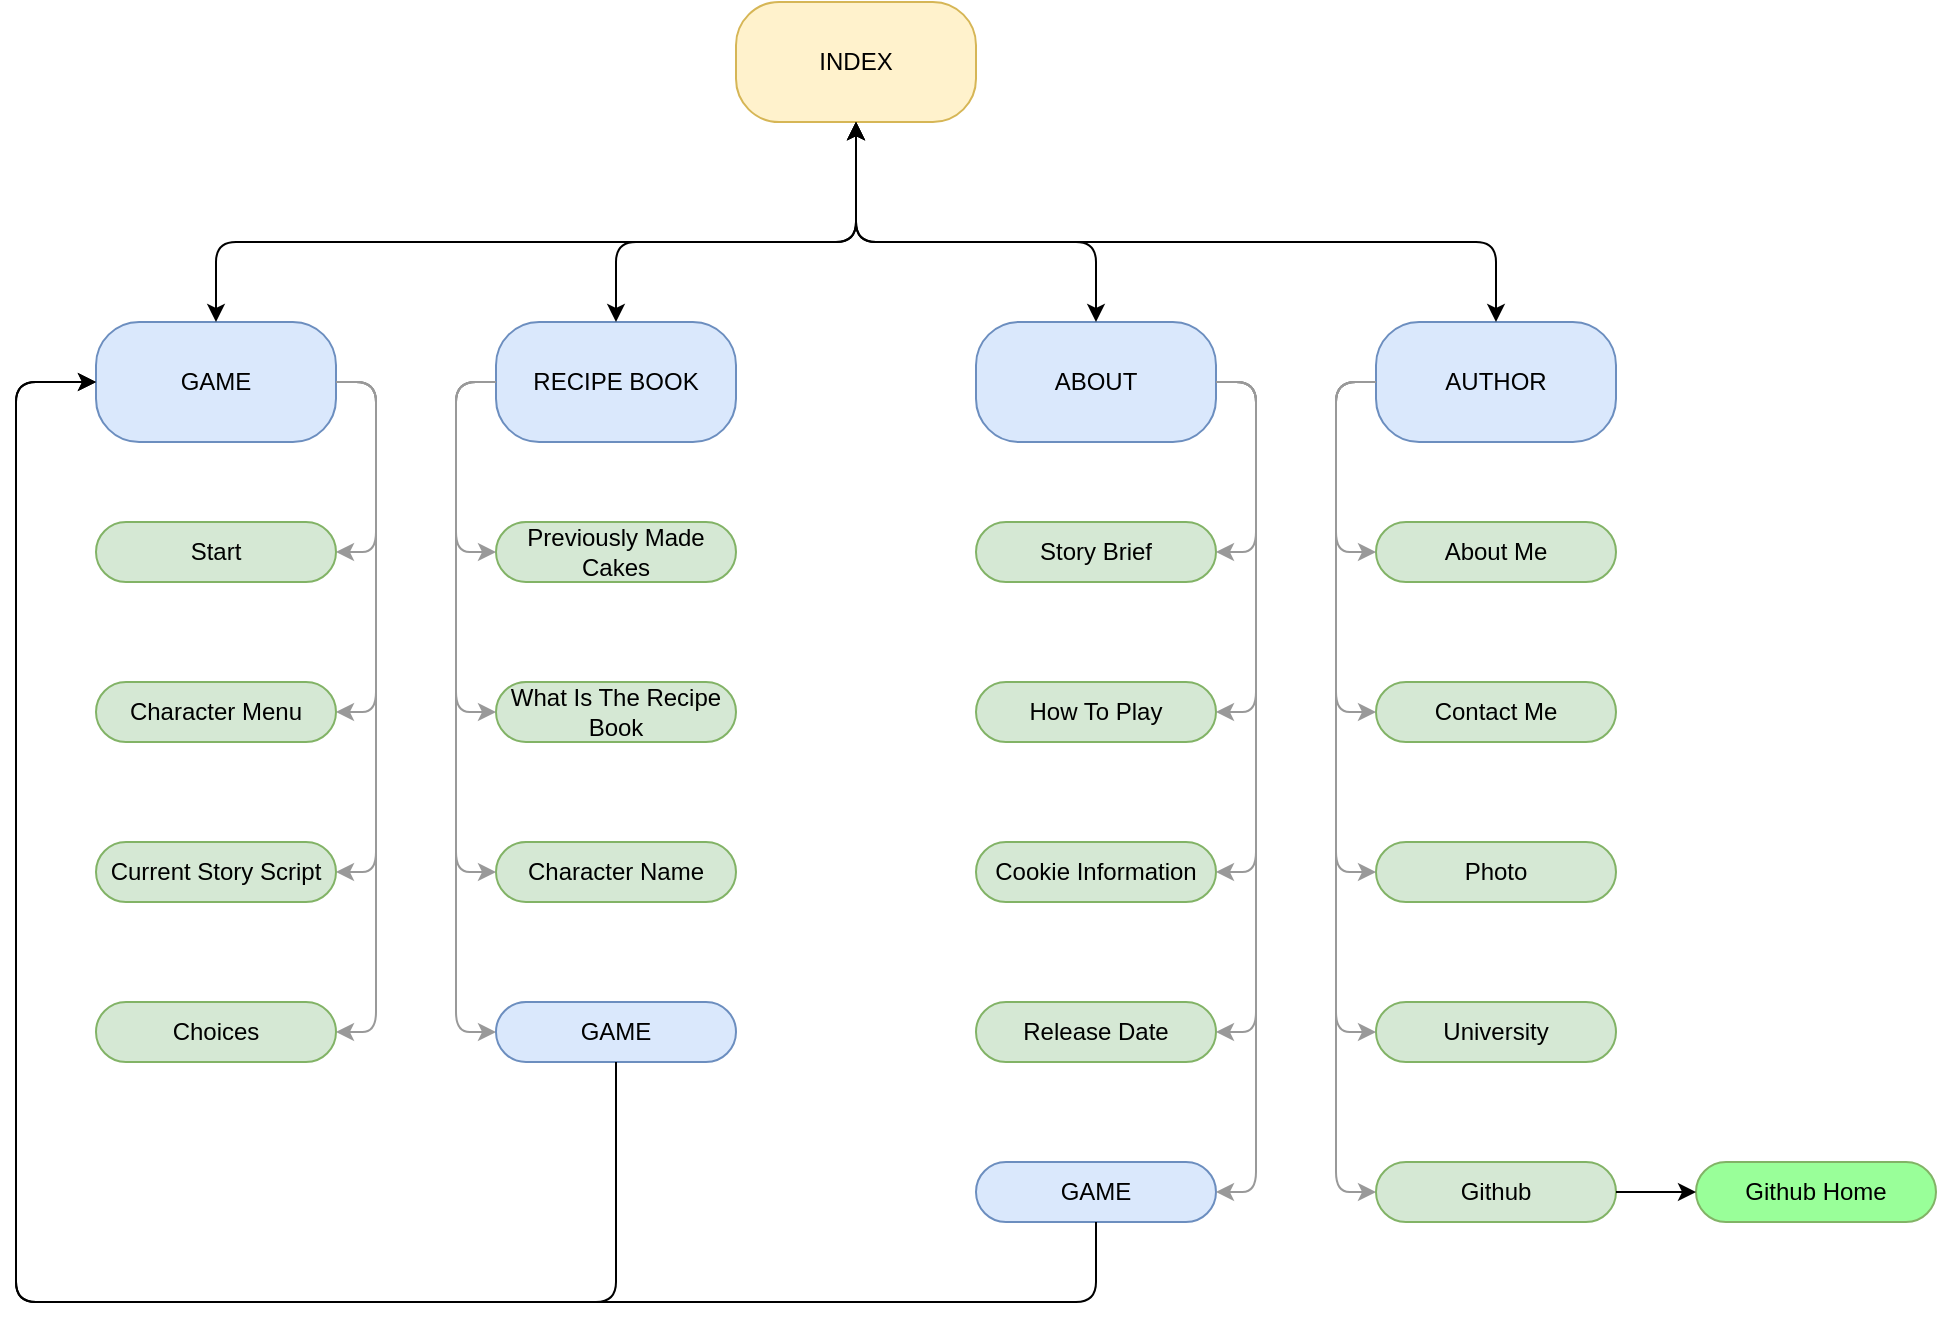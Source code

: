 <mxfile version="12.7.9" type="device"><diagram id="u2szNsqE5fQsojVbNZ2O" name="Page-1"><mxGraphModel dx="1621" dy="779" grid="1" gridSize="10" guides="1" tooltips="1" connect="1" arrows="1" fold="1" page="1" pageScale="1" pageWidth="827" pageHeight="1169" math="0" shadow="0"><root><mxCell id="0"/><mxCell id="1" parent="0"/><mxCell id="ECWtCX4Wl6fWRweBpc6u-20" value="INDEX" style="rounded=1;whiteSpace=wrap;html=1;arcSize=36;fillColor=#fff2cc;strokeColor=#d6b656;" vertex="1" parent="1"><mxGeometry x="600" y="80" width="120" height="60" as="geometry"/></mxCell><mxCell id="ECWtCX4Wl6fWRweBpc6u-21" value="GAME" style="rounded=1;whiteSpace=wrap;html=1;arcSize=36;fillColor=#dae8fc;strokeColor=#6c8ebf;" vertex="1" parent="1"><mxGeometry x="280" y="240" width="120" height="60" as="geometry"/></mxCell><mxCell id="ECWtCX4Wl6fWRweBpc6u-22" value="RECIPE BOOK" style="rounded=1;whiteSpace=wrap;html=1;arcSize=36;fillColor=#dae8fc;strokeColor=#6c8ebf;" vertex="1" parent="1"><mxGeometry x="480" y="240" width="120" height="60" as="geometry"/></mxCell><mxCell id="ECWtCX4Wl6fWRweBpc6u-23" value="AUTHOR" style="rounded=1;whiteSpace=wrap;html=1;arcSize=36;fillColor=#dae8fc;strokeColor=#6c8ebf;" vertex="1" parent="1"><mxGeometry x="920" y="240" width="120" height="60" as="geometry"/></mxCell><mxCell id="ECWtCX4Wl6fWRweBpc6u-24" value="ABOUT" style="rounded=1;whiteSpace=wrap;html=1;arcSize=36;fillColor=#dae8fc;strokeColor=#6c8ebf;" vertex="1" parent="1"><mxGeometry x="720" y="240" width="120" height="60" as="geometry"/></mxCell><mxCell id="ECWtCX4Wl6fWRweBpc6u-25" value="" style="endArrow=classic;html=1;entryX=0.5;entryY=1;entryDx=0;entryDy=0;exitX=0.5;exitY=0;exitDx=0;exitDy=0;endFill=1;startArrow=classic;startFill=1;" edge="1" parent="1" source="ECWtCX4Wl6fWRweBpc6u-21" target="ECWtCX4Wl6fWRweBpc6u-20"><mxGeometry width="50" height="50" relative="1" as="geometry"><mxPoint x="570" y="290" as="sourcePoint"/><mxPoint x="620" y="140" as="targetPoint"/><Array as="points"><mxPoint x="340" y="200"/><mxPoint x="380" y="200"/><mxPoint x="660" y="200"/></Array></mxGeometry></mxCell><mxCell id="ECWtCX4Wl6fWRweBpc6u-26" value="" style="endArrow=classic;html=1;entryX=0.5;entryY=1;entryDx=0;entryDy=0;exitX=0.5;exitY=0;exitDx=0;exitDy=0;startArrow=classic;startFill=1;endFill=1;" edge="1" parent="1" source="ECWtCX4Wl6fWRweBpc6u-22" target="ECWtCX4Wl6fWRweBpc6u-20"><mxGeometry width="50" height="50" relative="1" as="geometry"><mxPoint x="570" y="290" as="sourcePoint"/><mxPoint x="620" y="140" as="targetPoint"/><Array as="points"><mxPoint x="540" y="200"/><mxPoint x="620" y="200"/><mxPoint x="660" y="200"/><mxPoint x="660" y="180"/></Array></mxGeometry></mxCell><mxCell id="ECWtCX4Wl6fWRweBpc6u-27" value="" style="endArrow=classic;html=1;entryX=0.5;entryY=1;entryDx=0;entryDy=0;exitX=0.5;exitY=0;exitDx=0;exitDy=0;startArrow=classic;startFill=1;endFill=1;" edge="1" parent="1" source="ECWtCX4Wl6fWRweBpc6u-24" target="ECWtCX4Wl6fWRweBpc6u-20"><mxGeometry width="50" height="50" relative="1" as="geometry"><mxPoint x="610" y="290" as="sourcePoint"/><mxPoint x="660" y="240" as="targetPoint"/><Array as="points"><mxPoint x="780" y="200"/><mxPoint x="740" y="200"/><mxPoint x="660" y="200"/></Array></mxGeometry></mxCell><mxCell id="ECWtCX4Wl6fWRweBpc6u-28" value="" style="endArrow=classic;html=1;entryX=0.5;entryY=1;entryDx=0;entryDy=0;exitX=0.5;exitY=0;exitDx=0;exitDy=0;startArrow=classic;startFill=1;endFill=1;" edge="1" parent="1" source="ECWtCX4Wl6fWRweBpc6u-23" target="ECWtCX4Wl6fWRweBpc6u-20"><mxGeometry width="50" height="50" relative="1" as="geometry"><mxPoint x="750" y="250" as="sourcePoint"/><mxPoint x="670" y="150" as="targetPoint"/><Array as="points"><mxPoint x="980" y="200"/><mxPoint x="900" y="200"/><mxPoint x="660" y="200"/></Array></mxGeometry></mxCell><mxCell id="ECWtCX4Wl6fWRweBpc6u-32" value="About Me" style="rounded=1;whiteSpace=wrap;html=1;arcSize=50;glass=0;fillColor=#d5e8d4;strokeColor=#82b366;" vertex="1" parent="1"><mxGeometry x="920" y="340" width="120" height="30" as="geometry"/></mxCell><mxCell id="ECWtCX4Wl6fWRweBpc6u-33" value="Contact Me" style="rounded=1;whiteSpace=wrap;html=1;arcSize=50;fillColor=#d5e8d4;strokeColor=#82b366;" vertex="1" parent="1"><mxGeometry x="920" y="420" width="120" height="30" as="geometry"/></mxCell><mxCell id="ECWtCX4Wl6fWRweBpc6u-34" value="Photo" style="rounded=1;whiteSpace=wrap;html=1;arcSize=50;fillColor=#d5e8d4;strokeColor=#82b366;" vertex="1" parent="1"><mxGeometry x="920" y="500" width="120" height="30" as="geometry"/></mxCell><mxCell id="ECWtCX4Wl6fWRweBpc6u-38" value="" style="endArrow=classic;html=1;exitX=0;exitY=0.5;exitDx=0;exitDy=0;entryX=0;entryY=0.5;entryDx=0;entryDy=0;fillColor=#f5f5f5;strokeColor=#999999;" edge="1" parent="1" source="ECWtCX4Wl6fWRweBpc6u-23" target="ECWtCX4Wl6fWRweBpc6u-42"><mxGeometry width="50" height="50" relative="1" as="geometry"><mxPoint x="1050" y="330" as="sourcePoint"/><mxPoint x="1100" y="280" as="targetPoint"/><Array as="points"><mxPoint x="900" y="270"/><mxPoint x="900" y="675"/></Array></mxGeometry></mxCell><mxCell id="ECWtCX4Wl6fWRweBpc6u-41" value="University" style="rounded=1;whiteSpace=wrap;html=1;arcSize=50;glass=0;fillColor=#d5e8d4;strokeColor=#82b366;" vertex="1" parent="1"><mxGeometry x="920" y="580" width="120" height="30" as="geometry"/></mxCell><mxCell id="ECWtCX4Wl6fWRweBpc6u-42" value="Github" style="rounded=1;whiteSpace=wrap;html=1;arcSize=50;fillColor=#d5e8d4;strokeColor=#82b366;" vertex="1" parent="1"><mxGeometry x="920" y="660" width="120" height="30" as="geometry"/></mxCell><mxCell id="ECWtCX4Wl6fWRweBpc6u-77" value="" style="endArrow=classic;html=1;exitX=0;exitY=0.5;exitDx=0;exitDy=0;entryX=0;entryY=0.5;entryDx=0;entryDy=0;fillColor=#f5f5f5;strokeColor=#999999;" edge="1" parent="1" target="ECWtCX4Wl6fWRweBpc6u-41"><mxGeometry width="50" height="50" relative="1" as="geometry"><mxPoint x="920" y="270" as="sourcePoint"/><mxPoint x="920" y="675" as="targetPoint"/><Array as="points"><mxPoint x="900" y="270"/><mxPoint x="900" y="595"/></Array></mxGeometry></mxCell><mxCell id="ECWtCX4Wl6fWRweBpc6u-78" value="" style="endArrow=classic;html=1;exitX=0;exitY=0.5;exitDx=0;exitDy=0;entryX=0;entryY=0.5;entryDx=0;entryDy=0;fillColor=#f5f5f5;strokeColor=#999999;" edge="1" parent="1" target="ECWtCX4Wl6fWRweBpc6u-34"><mxGeometry width="50" height="50" relative="1" as="geometry"><mxPoint x="920" y="270" as="sourcePoint"/><mxPoint x="920" y="675" as="targetPoint"/><Array as="points"><mxPoint x="900" y="270"/><mxPoint x="900" y="515"/></Array></mxGeometry></mxCell><mxCell id="ECWtCX4Wl6fWRweBpc6u-79" value="" style="endArrow=classic;html=1;exitX=0;exitY=0.5;exitDx=0;exitDy=0;entryX=0;entryY=0.5;entryDx=0;entryDy=0;fillColor=#f5f5f5;strokeColor=#999999;" edge="1" parent="1" target="ECWtCX4Wl6fWRweBpc6u-33"><mxGeometry width="50" height="50" relative="1" as="geometry"><mxPoint x="920" y="270" as="sourcePoint"/><mxPoint x="920" y="515" as="targetPoint"/><Array as="points"><mxPoint x="900" y="270"/><mxPoint x="900" y="435"/></Array></mxGeometry></mxCell><mxCell id="ECWtCX4Wl6fWRweBpc6u-80" value="" style="endArrow=classic;html=1;exitX=0;exitY=0.5;exitDx=0;exitDy=0;entryX=0;entryY=0.5;entryDx=0;entryDy=0;fillColor=#f5f5f5;strokeColor=#999999;" edge="1" parent="1" target="ECWtCX4Wl6fWRweBpc6u-32"><mxGeometry width="50" height="50" relative="1" as="geometry"><mxPoint x="920" y="270" as="sourcePoint"/><mxPoint x="920" y="515" as="targetPoint"/><Array as="points"><mxPoint x="900" y="270"/><mxPoint x="900" y="355"/></Array></mxGeometry></mxCell><mxCell id="ECWtCX4Wl6fWRweBpc6u-81" value="Previously Made Cakes" style="rounded=1;whiteSpace=wrap;html=1;arcSize=50;glass=0;fillColor=#d5e8d4;strokeColor=#82b366;" vertex="1" parent="1"><mxGeometry x="480" y="340" width="120" height="30" as="geometry"/></mxCell><mxCell id="ECWtCX4Wl6fWRweBpc6u-82" value="What Is The Recipe Book" style="rounded=1;whiteSpace=wrap;html=1;arcSize=50;fillColor=#d5e8d4;strokeColor=#82b366;" vertex="1" parent="1"><mxGeometry x="480" y="420" width="120" height="30" as="geometry"/></mxCell><mxCell id="ECWtCX4Wl6fWRweBpc6u-83" value="Character Name" style="rounded=1;whiteSpace=wrap;html=1;arcSize=50;fillColor=#d5e8d4;strokeColor=#82b366;" vertex="1" parent="1"><mxGeometry x="480" y="500" width="120" height="30" as="geometry"/></mxCell><mxCell id="ECWtCX4Wl6fWRweBpc6u-84" value="" style="endArrow=classic;html=1;exitX=0;exitY=0.5;exitDx=0;exitDy=0;entryX=0;entryY=0.5;entryDx=0;entryDy=0;fillColor=#f5f5f5;strokeColor=#999999;" edge="1" parent="1" target="ECWtCX4Wl6fWRweBpc6u-86"><mxGeometry width="50" height="50" relative="1" as="geometry"><mxPoint x="480" y="270" as="sourcePoint"/><mxPoint x="660" y="280" as="targetPoint"/><Array as="points"><mxPoint x="460" y="270"/><mxPoint x="460" y="595"/></Array></mxGeometry></mxCell><mxCell id="ECWtCX4Wl6fWRweBpc6u-86" value="GAME" style="rounded=1;whiteSpace=wrap;html=1;arcSize=50;fillColor=#dae8fc;strokeColor=#6c8ebf;" vertex="1" parent="1"><mxGeometry x="480" y="580" width="120" height="30" as="geometry"/></mxCell><mxCell id="ECWtCX4Wl6fWRweBpc6u-88" value="" style="endArrow=classic;html=1;exitX=0;exitY=0.5;exitDx=0;exitDy=0;entryX=0;entryY=0.5;entryDx=0;entryDy=0;fillColor=#f5f5f5;strokeColor=#999999;" edge="1" parent="1" target="ECWtCX4Wl6fWRweBpc6u-83"><mxGeometry width="50" height="50" relative="1" as="geometry"><mxPoint x="480" y="270" as="sourcePoint"/><mxPoint x="480" y="675" as="targetPoint"/><Array as="points"><mxPoint x="460" y="270"/><mxPoint x="460" y="515"/></Array></mxGeometry></mxCell><mxCell id="ECWtCX4Wl6fWRweBpc6u-89" value="" style="endArrow=classic;html=1;exitX=0;exitY=0.5;exitDx=0;exitDy=0;entryX=0;entryY=0.5;entryDx=0;entryDy=0;fillColor=#f5f5f5;strokeColor=#999999;" edge="1" parent="1" target="ECWtCX4Wl6fWRweBpc6u-82"><mxGeometry width="50" height="50" relative="1" as="geometry"><mxPoint x="480" y="270" as="sourcePoint"/><mxPoint x="480" y="515" as="targetPoint"/><Array as="points"><mxPoint x="460" y="270"/><mxPoint x="460" y="435"/></Array></mxGeometry></mxCell><mxCell id="ECWtCX4Wl6fWRweBpc6u-90" value="" style="endArrow=classic;html=1;exitX=0;exitY=0.5;exitDx=0;exitDy=0;entryX=0;entryY=0.5;entryDx=0;entryDy=0;fillColor=#f5f5f5;strokeColor=#999999;" edge="1" parent="1" target="ECWtCX4Wl6fWRweBpc6u-81"><mxGeometry width="50" height="50" relative="1" as="geometry"><mxPoint x="480" y="270" as="sourcePoint"/><mxPoint x="480" y="515" as="targetPoint"/><Array as="points"><mxPoint x="460" y="270"/><mxPoint x="460" y="355"/></Array></mxGeometry></mxCell><mxCell id="ECWtCX4Wl6fWRweBpc6u-91" value="Story Brief" style="rounded=1;whiteSpace=wrap;html=1;arcSize=50;glass=0;fillColor=#d5e8d4;strokeColor=#82b366;" vertex="1" parent="1"><mxGeometry x="720" y="340" width="120" height="30" as="geometry"/></mxCell><mxCell id="ECWtCX4Wl6fWRweBpc6u-92" value="How To Play" style="rounded=1;whiteSpace=wrap;html=1;arcSize=50;fillColor=#d5e8d4;strokeColor=#82b366;" vertex="1" parent="1"><mxGeometry x="720" y="420" width="120" height="30" as="geometry"/></mxCell><mxCell id="ECWtCX4Wl6fWRweBpc6u-93" value="Cookie Information" style="rounded=1;whiteSpace=wrap;html=1;arcSize=50;fillColor=#d5e8d4;strokeColor=#82b366;" vertex="1" parent="1"><mxGeometry x="720" y="500" width="120" height="30" as="geometry"/></mxCell><mxCell id="ECWtCX4Wl6fWRweBpc6u-94" value="Release Date" style="rounded=1;whiteSpace=wrap;html=1;arcSize=50;glass=0;fillColor=#d5e8d4;strokeColor=#82b366;" vertex="1" parent="1"><mxGeometry x="720" y="580" width="120" height="30" as="geometry"/></mxCell><mxCell id="ECWtCX4Wl6fWRweBpc6u-127" value="" style="endArrow=classic;html=1;exitX=1;exitY=0.5;exitDx=0;exitDy=0;entryX=1;entryY=0.5;entryDx=0;entryDy=0;fillColor=#f5f5f5;strokeColor=#999999;" edge="1" parent="1" target="ECWtCX4Wl6fWRweBpc6u-94"><mxGeometry width="50" height="50" relative="1" as="geometry"><mxPoint x="840" y="270" as="sourcePoint"/><mxPoint x="840" y="675" as="targetPoint"/><Array as="points"><mxPoint x="860" y="270"/><mxPoint x="860" y="595"/></Array></mxGeometry></mxCell><mxCell id="ECWtCX4Wl6fWRweBpc6u-128" value="" style="endArrow=classic;html=1;exitX=1;exitY=0.5;exitDx=0;exitDy=0;entryX=1;entryY=0.5;entryDx=0;entryDy=0;fillColor=#f5f5f5;strokeColor=#999999;" edge="1" parent="1" source="ECWtCX4Wl6fWRweBpc6u-24" target="ECWtCX4Wl6fWRweBpc6u-93"><mxGeometry width="50" height="50" relative="1" as="geometry"><mxPoint x="840" y="272.5" as="sourcePoint"/><mxPoint x="840" y="597.5" as="targetPoint"/><Array as="points"><mxPoint x="860" y="270"/><mxPoint x="860" y="515"/></Array></mxGeometry></mxCell><mxCell id="ECWtCX4Wl6fWRweBpc6u-129" value="" style="endArrow=classic;html=1;exitX=1;exitY=0.5;exitDx=0;exitDy=0;entryX=1;entryY=0.5;entryDx=0;entryDy=0;fillColor=#f5f5f5;strokeColor=#999999;" edge="1" parent="1" target="ECWtCX4Wl6fWRweBpc6u-92"><mxGeometry width="50" height="50" relative="1" as="geometry"><mxPoint x="840" y="270" as="sourcePoint"/><mxPoint x="840" y="512.5" as="targetPoint"/><Array as="points"><mxPoint x="860" y="270"/><mxPoint x="860" y="435"/></Array></mxGeometry></mxCell><mxCell id="ECWtCX4Wl6fWRweBpc6u-133" value="" style="endArrow=classic;html=1;exitX=1;exitY=0.5;exitDx=0;exitDy=0;entryX=1;entryY=0.5;entryDx=0;entryDy=0;fillColor=#f5f5f5;strokeColor=#999999;" edge="1" parent="1" target="ECWtCX4Wl6fWRweBpc6u-91"><mxGeometry width="50" height="50" relative="1" as="geometry"><mxPoint x="840" y="270" as="sourcePoint"/><mxPoint x="840" y="435" as="targetPoint"/><Array as="points"><mxPoint x="860" y="270"/><mxPoint x="860" y="355"/></Array></mxGeometry></mxCell><mxCell id="ECWtCX4Wl6fWRweBpc6u-135" value="" style="endArrow=classic;html=1;exitX=1;exitY=0.5;exitDx=0;exitDy=0;entryX=1;entryY=0.5;entryDx=0;entryDy=0;fillColor=#f5f5f5;strokeColor=#999999;" edge="1" parent="1"><mxGeometry width="50" height="50" relative="1" as="geometry"><mxPoint x="400" y="270" as="sourcePoint"/><mxPoint x="400" y="595" as="targetPoint"/><Array as="points"><mxPoint x="420" y="270"/><mxPoint x="420" y="595"/></Array></mxGeometry></mxCell><mxCell id="ECWtCX4Wl6fWRweBpc6u-136" value="" style="endArrow=classic;html=1;exitX=1;exitY=0.5;exitDx=0;exitDy=0;entryX=1;entryY=0.5;entryDx=0;entryDy=0;fillColor=#f5f5f5;strokeColor=#999999;" edge="1" parent="1"><mxGeometry width="50" height="50" relative="1" as="geometry"><mxPoint x="400" y="270" as="sourcePoint"/><mxPoint x="400" y="515" as="targetPoint"/><Array as="points"><mxPoint x="420" y="270"/><mxPoint x="420" y="515"/></Array></mxGeometry></mxCell><mxCell id="ECWtCX4Wl6fWRweBpc6u-137" value="" style="endArrow=classic;html=1;exitX=1;exitY=0.5;exitDx=0;exitDy=0;entryX=1;entryY=0.5;entryDx=0;entryDy=0;fillColor=#f5f5f5;strokeColor=#999999;" edge="1" parent="1"><mxGeometry width="50" height="50" relative="1" as="geometry"><mxPoint x="400" y="270" as="sourcePoint"/><mxPoint x="400" y="435" as="targetPoint"/><Array as="points"><mxPoint x="420" y="270"/><mxPoint x="420" y="435"/></Array></mxGeometry></mxCell><mxCell id="ECWtCX4Wl6fWRweBpc6u-138" value="" style="endArrow=classic;html=1;exitX=1;exitY=0.5;exitDx=0;exitDy=0;entryX=1;entryY=0.5;entryDx=0;entryDy=0;fillColor=#f5f5f5;strokeColor=#999999;" edge="1" parent="1"><mxGeometry width="50" height="50" relative="1" as="geometry"><mxPoint x="400" y="270" as="sourcePoint"/><mxPoint x="400" y="355" as="targetPoint"/><Array as="points"><mxPoint x="420" y="270"/><mxPoint x="420" y="355"/></Array></mxGeometry></mxCell><mxCell id="ECWtCX4Wl6fWRweBpc6u-139" value="Start" style="rounded=1;whiteSpace=wrap;html=1;arcSize=50;glass=0;fillColor=#d5e8d4;strokeColor=#82b366;" vertex="1" parent="1"><mxGeometry x="280" y="340" width="120" height="30" as="geometry"/></mxCell><mxCell id="ECWtCX4Wl6fWRweBpc6u-140" value="Character Menu" style="rounded=1;whiteSpace=wrap;html=1;arcSize=50;fillColor=#d5e8d4;strokeColor=#82b366;" vertex="1" parent="1"><mxGeometry x="280" y="420" width="120" height="30" as="geometry"/></mxCell><mxCell id="ECWtCX4Wl6fWRweBpc6u-141" value="Current Story Script" style="rounded=1;whiteSpace=wrap;html=1;arcSize=50;fillColor=#d5e8d4;strokeColor=#82b366;" vertex="1" parent="1"><mxGeometry x="280" y="500" width="120" height="30" as="geometry"/></mxCell><mxCell id="ECWtCX4Wl6fWRweBpc6u-142" value="Choices" style="rounded=1;whiteSpace=wrap;html=1;arcSize=50;glass=0;fillColor=#d5e8d4;strokeColor=#82b366;" vertex="1" parent="1"><mxGeometry x="280" y="580" width="120" height="30" as="geometry"/></mxCell><mxCell id="ECWtCX4Wl6fWRweBpc6u-144" value="Github Home" style="rounded=1;whiteSpace=wrap;html=1;arcSize=50;fillColor=#99FF99;strokeColor=#82b366;" vertex="1" parent="1"><mxGeometry x="1080" y="660" width="120" height="30" as="geometry"/></mxCell><mxCell id="ECWtCX4Wl6fWRweBpc6u-145" value="" style="endArrow=classic;html=1;strokeColor=#000000;entryX=0;entryY=0.5;entryDx=0;entryDy=0;exitX=1;exitY=0.5;exitDx=0;exitDy=0;" edge="1" parent="1" source="ECWtCX4Wl6fWRweBpc6u-42" target="ECWtCX4Wl6fWRweBpc6u-144"><mxGeometry width="50" height="50" relative="1" as="geometry"><mxPoint x="1040" y="680" as="sourcePoint"/><mxPoint x="1090" y="630" as="targetPoint"/></mxGeometry></mxCell><mxCell id="ECWtCX4Wl6fWRweBpc6u-147" value="GAME" style="rounded=1;whiteSpace=wrap;html=1;arcSize=50;glass=0;fillColor=#dae8fc;strokeColor=#6c8ebf;" vertex="1" parent="1"><mxGeometry x="720" y="660" width="120" height="30" as="geometry"/></mxCell><mxCell id="ECWtCX4Wl6fWRweBpc6u-148" value="" style="endArrow=classic;html=1;exitX=1;exitY=0.5;exitDx=0;exitDy=0;entryX=1;entryY=0.5;entryDx=0;entryDy=0;fillColor=#f5f5f5;strokeColor=#999999;" edge="1" parent="1" target="ECWtCX4Wl6fWRweBpc6u-147" source="ECWtCX4Wl6fWRweBpc6u-24"><mxGeometry width="50" height="50" relative="1" as="geometry"><mxPoint x="840" y="350" as="sourcePoint"/><mxPoint x="840" y="755" as="targetPoint"/><Array as="points"><mxPoint x="860" y="270"/><mxPoint x="860" y="350"/><mxPoint x="860" y="675"/></Array></mxGeometry></mxCell><mxCell id="ECWtCX4Wl6fWRweBpc6u-149" value="" style="endArrow=classic;html=1;exitX=0.5;exitY=1;exitDx=0;exitDy=0;entryX=0;entryY=0.5;entryDx=0;entryDy=0;fillColor=#f5f5f5;strokeColor=#000000;" edge="1" parent="1" source="ECWtCX4Wl6fWRweBpc6u-147" target="ECWtCX4Wl6fWRweBpc6u-21"><mxGeometry width="50" height="50" relative="1" as="geometry"><mxPoint x="760" y="730" as="sourcePoint"/><mxPoint x="760" y="1135.0" as="targetPoint"/><Array as="points"><mxPoint x="780" y="730"/><mxPoint x="240" y="730"/><mxPoint x="240" y="320"/><mxPoint x="240" y="270"/></Array></mxGeometry></mxCell><mxCell id="ECWtCX4Wl6fWRweBpc6u-152" value="" style="endArrow=classic;html=1;exitX=0.5;exitY=1;exitDx=0;exitDy=0;entryX=0;entryY=0.5;entryDx=0;entryDy=0;fillColor=#f5f5f5;strokeColor=#000000;" edge="1" parent="1" source="ECWtCX4Wl6fWRweBpc6u-86"><mxGeometry width="50" height="50" relative="1" as="geometry"><mxPoint x="780" y="690.0" as="sourcePoint"/><mxPoint x="280" y="270" as="targetPoint"/><Array as="points"><mxPoint x="540" y="730"/><mxPoint x="240" y="730"/><mxPoint x="240" y="320"/><mxPoint x="240" y="270"/></Array></mxGeometry></mxCell></root></mxGraphModel></diagram></mxfile>